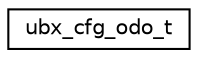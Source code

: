 digraph "Graphical Class Hierarchy"
{
  edge [fontname="Helvetica",fontsize="10",labelfontname="Helvetica",labelfontsize="10"];
  node [fontname="Helvetica",fontsize="10",shape=record];
  rankdir="LR";
  Node1 [label="ubx_cfg_odo_t",height=0.2,width=0.4,color="black", fillcolor="white", style="filled",URL="$structubx__cfg__odo__t.html"];
}
